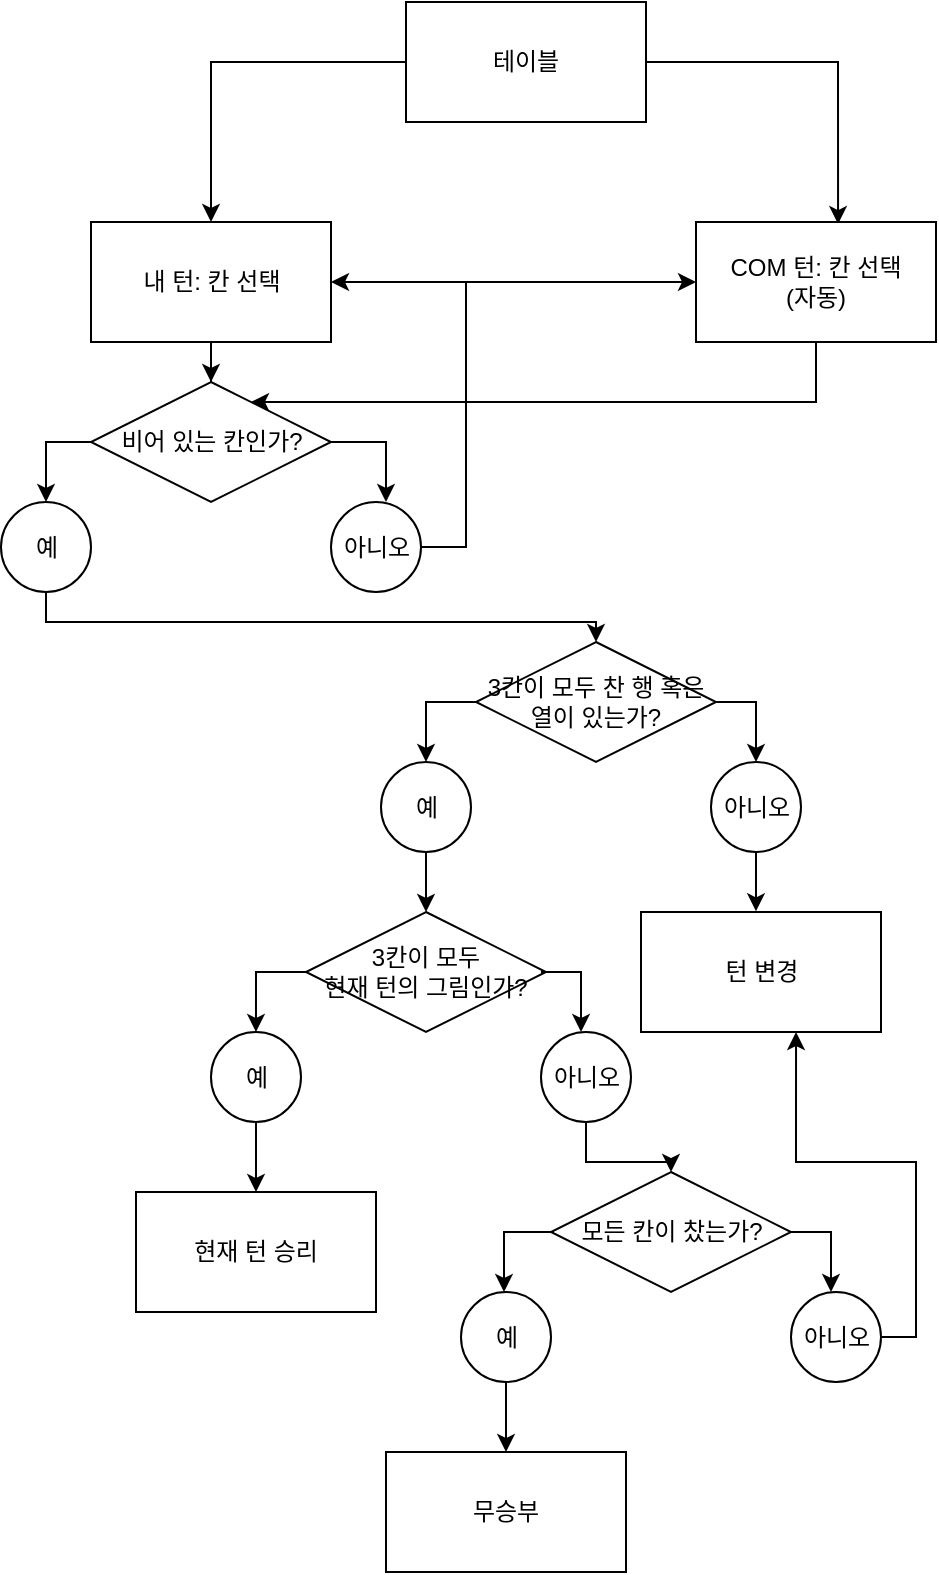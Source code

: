 <mxfile version="16.5.1" type="device"><diagram id="3s2kBHxnMJZBUib1_bgr" name="페이지-1"><mxGraphModel dx="1102" dy="736" grid="1" gridSize="10" guides="1" tooltips="1" connect="1" arrows="1" fold="1" page="1" pageScale="1" pageWidth="827" pageHeight="1169" math="0" shadow="0"><root><mxCell id="0"/><mxCell id="1" parent="0"/><mxCell id="xiRDz6FhM6yWIvMylqrZ-35" style="edgeStyle=orthogonalEdgeStyle;rounded=0;orthogonalLoop=1;jettySize=auto;html=1;entryX=0.5;entryY=0;entryDx=0;entryDy=0;" edge="1" parent="1" source="xiRDz6FhM6yWIvMylqrZ-1" target="xiRDz6FhM6yWIvMylqrZ-2"><mxGeometry relative="1" as="geometry"/></mxCell><mxCell id="xiRDz6FhM6yWIvMylqrZ-65" style="edgeStyle=orthogonalEdgeStyle;rounded=0;orthogonalLoop=1;jettySize=auto;html=1;entryX=0.592;entryY=0.017;entryDx=0;entryDy=0;entryPerimeter=0;" edge="1" parent="1" source="xiRDz6FhM6yWIvMylqrZ-1" target="xiRDz6FhM6yWIvMylqrZ-59"><mxGeometry relative="1" as="geometry"/></mxCell><mxCell id="xiRDz6FhM6yWIvMylqrZ-1" value="테이블" style="rounded=0;whiteSpace=wrap;html=1;" vertex="1" parent="1"><mxGeometry x="430" y="50" width="120" height="60" as="geometry"/></mxCell><mxCell id="xiRDz6FhM6yWIvMylqrZ-34" style="edgeStyle=orthogonalEdgeStyle;rounded=0;orthogonalLoop=1;jettySize=auto;html=1;entryX=0.5;entryY=0;entryDx=0;entryDy=0;" edge="1" parent="1" source="xiRDz6FhM6yWIvMylqrZ-2" target="xiRDz6FhM6yWIvMylqrZ-3"><mxGeometry relative="1" as="geometry"/></mxCell><mxCell id="xiRDz6FhM6yWIvMylqrZ-2" value="내 턴: 칸 선택" style="rounded=0;whiteSpace=wrap;html=1;" vertex="1" parent="1"><mxGeometry x="272.5" y="160" width="120" height="60" as="geometry"/></mxCell><mxCell id="xiRDz6FhM6yWIvMylqrZ-23" style="edgeStyle=orthogonalEdgeStyle;rounded=0;orthogonalLoop=1;jettySize=auto;html=1;entryX=0.611;entryY=0;entryDx=0;entryDy=0;entryPerimeter=0;" edge="1" parent="1" source="xiRDz6FhM6yWIvMylqrZ-3" target="xiRDz6FhM6yWIvMylqrZ-5"><mxGeometry relative="1" as="geometry"><mxPoint x="430" y="290" as="targetPoint"/><Array as="points"><mxPoint x="420" y="270"/></Array></mxGeometry></mxCell><mxCell id="xiRDz6FhM6yWIvMylqrZ-25" style="edgeStyle=orthogonalEdgeStyle;rounded=0;orthogonalLoop=1;jettySize=auto;html=1;entryX=0.5;entryY=0;entryDx=0;entryDy=0;" edge="1" parent="1" source="xiRDz6FhM6yWIvMylqrZ-3" target="xiRDz6FhM6yWIvMylqrZ-4"><mxGeometry relative="1" as="geometry"><mxPoint x="230" y="290" as="targetPoint"/><Array as="points"><mxPoint x="250" y="270"/></Array></mxGeometry></mxCell><mxCell id="xiRDz6FhM6yWIvMylqrZ-3" value="비어 있는 칸인가?" style="rhombus;whiteSpace=wrap;html=1;" vertex="1" parent="1"><mxGeometry x="272.5" y="240" width="120" height="60" as="geometry"/></mxCell><mxCell id="xiRDz6FhM6yWIvMylqrZ-19" style="edgeStyle=orthogonalEdgeStyle;rounded=0;orthogonalLoop=1;jettySize=auto;html=1;" edge="1" parent="1" source="xiRDz6FhM6yWIvMylqrZ-4" target="xiRDz6FhM6yWIvMylqrZ-6"><mxGeometry relative="1" as="geometry"><Array as="points"><mxPoint x="250" y="360"/><mxPoint x="525" y="360"/></Array></mxGeometry></mxCell><mxCell id="xiRDz6FhM6yWIvMylqrZ-4" value="예" style="ellipse;whiteSpace=wrap;html=1;aspect=fixed;" vertex="1" parent="1"><mxGeometry x="227.5" y="300" width="45" height="45" as="geometry"/></mxCell><mxCell id="xiRDz6FhM6yWIvMylqrZ-18" style="edgeStyle=orthogonalEdgeStyle;rounded=0;orthogonalLoop=1;jettySize=auto;html=1;entryX=1;entryY=0.5;entryDx=0;entryDy=0;" edge="1" parent="1" source="xiRDz6FhM6yWIvMylqrZ-5" target="xiRDz6FhM6yWIvMylqrZ-2"><mxGeometry relative="1" as="geometry"><Array as="points"><mxPoint x="460" y="323"/><mxPoint x="460" y="190"/></Array></mxGeometry></mxCell><mxCell id="xiRDz6FhM6yWIvMylqrZ-5" value="아니오" style="ellipse;whiteSpace=wrap;html=1;aspect=fixed;" vertex="1" parent="1"><mxGeometry x="392.5" y="300" width="45" height="45" as="geometry"/></mxCell><mxCell id="xiRDz6FhM6yWIvMylqrZ-20" style="edgeStyle=orthogonalEdgeStyle;rounded=0;orthogonalLoop=1;jettySize=auto;html=1;entryX=0.5;entryY=0;entryDx=0;entryDy=0;" edge="1" parent="1" source="xiRDz6FhM6yWIvMylqrZ-6" target="xiRDz6FhM6yWIvMylqrZ-7"><mxGeometry relative="1" as="geometry"/></mxCell><mxCell id="xiRDz6FhM6yWIvMylqrZ-21" style="edgeStyle=orthogonalEdgeStyle;rounded=0;orthogonalLoop=1;jettySize=auto;html=1;entryX=0.5;entryY=0;entryDx=0;entryDy=0;" edge="1" parent="1" source="xiRDz6FhM6yWIvMylqrZ-6" target="xiRDz6FhM6yWIvMylqrZ-8"><mxGeometry relative="1" as="geometry"><mxPoint x="605" y="425" as="targetPoint"/><Array as="points"><mxPoint x="605" y="400"/></Array></mxGeometry></mxCell><mxCell id="xiRDz6FhM6yWIvMylqrZ-6" value="3칸이 모두 찬 행 혹은 열이 있는가?" style="rhombus;whiteSpace=wrap;html=1;" vertex="1" parent="1"><mxGeometry x="465" y="370" width="120" height="60" as="geometry"/></mxCell><mxCell id="xiRDz6FhM6yWIvMylqrZ-36" style="edgeStyle=orthogonalEdgeStyle;rounded=0;orthogonalLoop=1;jettySize=auto;html=1;entryX=0.5;entryY=0;entryDx=0;entryDy=0;" edge="1" parent="1" source="xiRDz6FhM6yWIvMylqrZ-7" target="xiRDz6FhM6yWIvMylqrZ-9"><mxGeometry relative="1" as="geometry"/></mxCell><mxCell id="xiRDz6FhM6yWIvMylqrZ-7" value="예" style="ellipse;whiteSpace=wrap;html=1;aspect=fixed;" vertex="1" parent="1"><mxGeometry x="417.5" y="430" width="45" height="45" as="geometry"/></mxCell><mxCell id="xiRDz6FhM6yWIvMylqrZ-39" style="edgeStyle=orthogonalEdgeStyle;rounded=0;orthogonalLoop=1;jettySize=auto;html=1;entryX=0.479;entryY=-0.006;entryDx=0;entryDy=0;entryPerimeter=0;" edge="1" parent="1" source="xiRDz6FhM6yWIvMylqrZ-8" target="xiRDz6FhM6yWIvMylqrZ-37"><mxGeometry relative="1" as="geometry"/></mxCell><mxCell id="xiRDz6FhM6yWIvMylqrZ-8" value="아니오" style="ellipse;whiteSpace=wrap;html=1;aspect=fixed;" vertex="1" parent="1"><mxGeometry x="582.5" y="430" width="45" height="45" as="geometry"/></mxCell><mxCell id="xiRDz6FhM6yWIvMylqrZ-9" value="3칸이 모두&lt;br&gt;현재 턴의 그림인가?" style="rhombus;whiteSpace=wrap;html=1;" vertex="1" parent="1"><mxGeometry x="380" y="505" width="120" height="60" as="geometry"/></mxCell><mxCell id="xiRDz6FhM6yWIvMylqrZ-43" style="edgeStyle=orthogonalEdgeStyle;rounded=0;orthogonalLoop=1;jettySize=auto;html=1;entryX=0.5;entryY=0;entryDx=0;entryDy=0;" edge="1" parent="1" source="xiRDz6FhM6yWIvMylqrZ-10" target="xiRDz6FhM6yWIvMylqrZ-16"><mxGeometry relative="1" as="geometry"/></mxCell><mxCell id="xiRDz6FhM6yWIvMylqrZ-10" value="예" style="ellipse;whiteSpace=wrap;html=1;aspect=fixed;" vertex="1" parent="1"><mxGeometry x="332.5" y="565" width="45" height="45" as="geometry"/></mxCell><mxCell id="xiRDz6FhM6yWIvMylqrZ-44" style="edgeStyle=orthogonalEdgeStyle;rounded=0;orthogonalLoop=1;jettySize=auto;html=1;entryX=0.5;entryY=0;entryDx=0;entryDy=0;" edge="1" parent="1" source="xiRDz6FhM6yWIvMylqrZ-11" target="xiRDz6FhM6yWIvMylqrZ-13"><mxGeometry relative="1" as="geometry"/></mxCell><mxCell id="xiRDz6FhM6yWIvMylqrZ-11" value="아니오" style="ellipse;whiteSpace=wrap;html=1;aspect=fixed;" vertex="1" parent="1"><mxGeometry x="497.5" y="565" width="45" height="45" as="geometry"/></mxCell><mxCell id="xiRDz6FhM6yWIvMylqrZ-13" value="모든 칸이 찼는가?" style="rhombus;whiteSpace=wrap;html=1;" vertex="1" parent="1"><mxGeometry x="502.5" y="635" width="120" height="60" as="geometry"/></mxCell><mxCell id="xiRDz6FhM6yWIvMylqrZ-48" style="edgeStyle=orthogonalEdgeStyle;rounded=0;orthogonalLoop=1;jettySize=auto;html=1;entryX=0.5;entryY=0;entryDx=0;entryDy=0;" edge="1" parent="1" source="xiRDz6FhM6yWIvMylqrZ-14" target="xiRDz6FhM6yWIvMylqrZ-47"><mxGeometry relative="1" as="geometry"/></mxCell><mxCell id="xiRDz6FhM6yWIvMylqrZ-14" value="예" style="ellipse;whiteSpace=wrap;html=1;aspect=fixed;" vertex="1" parent="1"><mxGeometry x="457.5" y="695" width="45" height="45" as="geometry"/></mxCell><mxCell id="xiRDz6FhM6yWIvMylqrZ-49" style="edgeStyle=orthogonalEdgeStyle;rounded=0;orthogonalLoop=1;jettySize=auto;html=1;entryX=0.646;entryY=1;entryDx=0;entryDy=0;entryPerimeter=0;" edge="1" parent="1" source="xiRDz6FhM6yWIvMylqrZ-15" target="xiRDz6FhM6yWIvMylqrZ-37"><mxGeometry relative="1" as="geometry"><Array as="points"><mxPoint x="685" y="718"/><mxPoint x="685" y="630"/><mxPoint x="625" y="630"/></Array></mxGeometry></mxCell><mxCell id="xiRDz6FhM6yWIvMylqrZ-15" value="아니오" style="ellipse;whiteSpace=wrap;html=1;aspect=fixed;" vertex="1" parent="1"><mxGeometry x="622.5" y="695" width="45" height="45" as="geometry"/></mxCell><mxCell id="xiRDz6FhM6yWIvMylqrZ-16" value="현재 턴 승리" style="rounded=0;whiteSpace=wrap;html=1;" vertex="1" parent="1"><mxGeometry x="295" y="645" width="120" height="60" as="geometry"/></mxCell><mxCell id="xiRDz6FhM6yWIvMylqrZ-31" style="edgeStyle=orthogonalEdgeStyle;rounded=0;orthogonalLoop=1;jettySize=auto;html=1;entryX=0.5;entryY=0;entryDx=0;entryDy=0;" edge="1" parent="1"><mxGeometry relative="1" as="geometry"><mxPoint x="380.003" y="535.011" as="sourcePoint"/><mxPoint x="354.98" y="565" as="targetPoint"/></mxGeometry></mxCell><mxCell id="xiRDz6FhM6yWIvMylqrZ-32" style="edgeStyle=orthogonalEdgeStyle;rounded=0;orthogonalLoop=1;jettySize=auto;html=1;entryX=0.5;entryY=0;entryDx=0;entryDy=0;" edge="1" parent="1"><mxGeometry relative="1" as="geometry"><mxPoint x="517.52" y="565" as="targetPoint"/><mxPoint x="497.497" y="535.011" as="sourcePoint"/><Array as="points"><mxPoint x="517.52" y="535"/></Array></mxGeometry></mxCell><mxCell id="xiRDz6FhM6yWIvMylqrZ-37" value="턴 변경" style="rounded=0;whiteSpace=wrap;html=1;" vertex="1" parent="1"><mxGeometry x="547.5" y="505" width="120" height="60" as="geometry"/></mxCell><mxCell id="xiRDz6FhM6yWIvMylqrZ-45" style="edgeStyle=orthogonalEdgeStyle;rounded=0;orthogonalLoop=1;jettySize=auto;html=1;entryX=0.5;entryY=0;entryDx=0;entryDy=0;" edge="1" parent="1"><mxGeometry relative="1" as="geometry"><mxPoint x="504.0" y="665" as="sourcePoint"/><mxPoint x="479" y="695" as="targetPoint"/></mxGeometry></mxCell><mxCell id="xiRDz6FhM6yWIvMylqrZ-46" style="edgeStyle=orthogonalEdgeStyle;rounded=0;orthogonalLoop=1;jettySize=auto;html=1;entryX=0.5;entryY=0;entryDx=0;entryDy=0;" edge="1" parent="1"><mxGeometry relative="1" as="geometry"><mxPoint x="642.5" y="695" as="targetPoint"/><mxPoint x="622.5" y="665" as="sourcePoint"/><Array as="points"><mxPoint x="642.5" y="665"/></Array></mxGeometry></mxCell><mxCell id="xiRDz6FhM6yWIvMylqrZ-47" value="무승부" style="rounded=0;whiteSpace=wrap;html=1;" vertex="1" parent="1"><mxGeometry x="420" y="775" width="120" height="60" as="geometry"/></mxCell><mxCell id="xiRDz6FhM6yWIvMylqrZ-58" style="edgeStyle=orthogonalEdgeStyle;rounded=0;orthogonalLoop=1;jettySize=auto;html=1;" edge="1" parent="1" source="xiRDz6FhM6yWIvMylqrZ-59" target="xiRDz6FhM6yWIvMylqrZ-3"><mxGeometry relative="1" as="geometry"><mxPoint x="480" y="250" as="targetPoint"/><Array as="points"><mxPoint x="635" y="250"/></Array></mxGeometry></mxCell><mxCell id="xiRDz6FhM6yWIvMylqrZ-59" value="COM 턴: 칸 선택&lt;br&gt;(자동)" style="rounded=0;whiteSpace=wrap;html=1;" vertex="1" parent="1"><mxGeometry x="575" y="160" width="120" height="60" as="geometry"/></mxCell><mxCell id="xiRDz6FhM6yWIvMylqrZ-67" value="" style="endArrow=classic;html=1;rounded=0;entryX=0;entryY=0.5;entryDx=0;entryDy=0;" edge="1" parent="1" target="xiRDz6FhM6yWIvMylqrZ-59"><mxGeometry width="50" height="50" relative="1" as="geometry"><mxPoint x="460" y="190" as="sourcePoint"/><mxPoint x="570" y="190" as="targetPoint"/></mxGeometry></mxCell></root></mxGraphModel></diagram></mxfile>